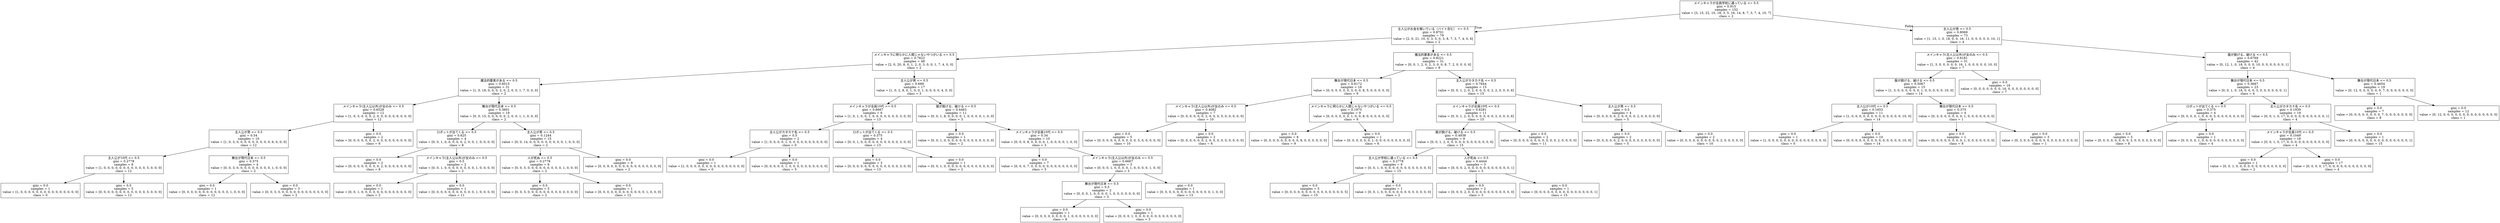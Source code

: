 digraph Tree {
node [shape=box] ;
0 [label="メインキャラが全員学校に通っている <= 0.5\ngini = 0.915\nsamples = 152\nvalue = [3, 15, 22, 10, 18, 3, 5, 16, 14, 8, 7, 3, 7, 4, 10, 7]\nclass = 2"] ;
1 [label="主人公がお金を稼いでいる（バイト含む） <= 0.5\ngini = 0.8701\nsamples = 79\nvalue = [2, 0, 21, 10, 0, 3, 5, 0, 3, 8, 7, 3, 7, 4, 0, 6]\nclass = 2"] ;
0 -> 1 [labeldistance=2.5, labelangle=45, headlabel="True"] ;
2 [label="メインキャラに明らかに人間じゃないやつがいる <= 0.5\ngini = 0.7622\nsamples = 48\nvalue = [2, 0, 20, 8, 0, 1, 2, 0, 3, 0, 0, 1, 7, 4, 0, 0]\nclass = 2"] ;
1 -> 2 ;
3 [label="魔法的要素がある <= 0.5\ngini = 0.6015\nsamples = 31\nvalue = [1, 0, 18, 0, 0, 0, 2, 0, 2, 0, 0, 1, 7, 0, 0, 0]\nclass = 2"] ;
2 -> 3 ;
4 [label="メインキャラ(主人公以外)が女のみ <= 0.5\ngini = 0.6528\nsamples = 12\nvalue = [1, 0, 3, 0, 0, 0, 2, 0, 0, 0, 0, 0, 6, 0, 0, 0]\nclass = 12"] ;
3 -> 4 ;
5 [label="主人公が男 <= 0.5\ngini = 0.54\nsamples = 10\nvalue = [1, 0, 3, 0, 0, 0, 0, 0, 0, 0, 0, 0, 6, 0, 0, 0]\nclass = 12"] ;
4 -> 5 ;
6 [label="主人公が10代 <= 0.5\ngini = 0.2778\nsamples = 6\nvalue = [1, 0, 0, 0, 0, 0, 0, 0, 0, 0, 0, 0, 5, 0, 0, 0]\nclass = 12"] ;
5 -> 6 ;
7 [label="gini = 0.0\nsamples = 1\nvalue = [1, 0, 0, 0, 0, 0, 0, 0, 0, 0, 0, 0, 0, 0, 0, 0]\nclass = 0"] ;
6 -> 7 ;
8 [label="gini = 0.0\nsamples = 5\nvalue = [0, 0, 0, 0, 0, 0, 0, 0, 0, 0, 0, 0, 5, 0, 0, 0]\nclass = 12"] ;
6 -> 8 ;
9 [label="舞台が現代日本 <= 0.5\ngini = 0.375\nsamples = 4\nvalue = [0, 0, 3, 0, 0, 0, 0, 0, 0, 0, 0, 0, 1, 0, 0, 0]\nclass = 2"] ;
5 -> 9 ;
10 [label="gini = 0.0\nsamples = 1\nvalue = [0, 0, 0, 0, 0, 0, 0, 0, 0, 0, 0, 0, 1, 0, 0, 0]\nclass = 12"] ;
9 -> 10 ;
11 [label="gini = 0.0\nsamples = 3\nvalue = [0, 0, 3, 0, 0, 0, 0, 0, 0, 0, 0, 0, 0, 0, 0, 0]\nclass = 2"] ;
9 -> 11 ;
12 [label="gini = 0.0\nsamples = 2\nvalue = [0, 0, 0, 0, 0, 0, 2, 0, 0, 0, 0, 0, 0, 0, 0, 0]\nclass = 6"] ;
4 -> 12 ;
13 [label="舞台が現代日本 <= 0.5\ngini = 0.3601\nsamples = 19\nvalue = [0, 0, 15, 0, 0, 0, 0, 0, 2, 0, 0, 1, 1, 0, 0, 0]\nclass = 2"] ;
3 -> 13 ;
14 [label="ロボットが出てくる <= 0.5\ngini = 0.625\nsamples = 4\nvalue = [0, 0, 1, 0, 0, 0, 0, 0, 2, 0, 0, 1, 0, 0, 0, 0]\nclass = 8"] ;
13 -> 14 ;
15 [label="gini = 0.0\nsamples = 2\nvalue = [0, 0, 0, 0, 0, 0, 0, 0, 2, 0, 0, 0, 0, 0, 0, 0]\nclass = 8"] ;
14 -> 15 ;
16 [label="メインキャラ(主人公以外)が女のみ <= 0.5\ngini = 0.5\nsamples = 2\nvalue = [0, 0, 1, 0, 0, 0, 0, 0, 0, 0, 0, 1, 0, 0, 0, 0]\nclass = 2"] ;
14 -> 16 ;
17 [label="gini = 0.0\nsamples = 1\nvalue = [0, 0, 1, 0, 0, 0, 0, 0, 0, 0, 0, 0, 0, 0, 0, 0]\nclass = 2"] ;
16 -> 17 ;
18 [label="gini = 0.0\nsamples = 1\nvalue = [0, 0, 0, 0, 0, 0, 0, 0, 0, 0, 0, 1, 0, 0, 0, 0]\nclass = 11"] ;
16 -> 18 ;
19 [label="主人公が男 <= 0.5\ngini = 0.1244\nsamples = 15\nvalue = [0, 0, 14, 0, 0, 0, 0, 0, 0, 0, 0, 0, 1, 0, 0, 0]\nclass = 2"] ;
13 -> 19 ;
20 [label="人が死ぬ <= 0.5\ngini = 0.2778\nsamples = 6\nvalue = [0, 0, 5, 0, 0, 0, 0, 0, 0, 0, 0, 0, 1, 0, 0, 0]\nclass = 2"] ;
19 -> 20 ;
21 [label="gini = 0.0\nsamples = 5\nvalue = [0, 0, 5, 0, 0, 0, 0, 0, 0, 0, 0, 0, 0, 0, 0, 0]\nclass = 2"] ;
20 -> 21 ;
22 [label="gini = 0.0\nsamples = 1\nvalue = [0, 0, 0, 0, 0, 0, 0, 0, 0, 0, 0, 0, 1, 0, 0, 0]\nclass = 12"] ;
20 -> 22 ;
23 [label="gini = 0.0\nsamples = 9\nvalue = [0, 0, 9, 0, 0, 0, 0, 0, 0, 0, 0, 0, 0, 0, 0, 0]\nclass = 2"] ;
19 -> 23 ;
24 [label="主人公が男 <= 0.5\ngini = 0.699\nsamples = 17\nvalue = [1, 0, 2, 8, 0, 1, 0, 0, 1, 0, 0, 0, 0, 4, 0, 0]\nclass = 3"] ;
2 -> 24 ;
25 [label="メインキャラが全員10代 <= 0.5\ngini = 0.6667\nsamples = 6\nvalue = [1, 0, 1, 0, 0, 1, 0, 0, 0, 0, 0, 0, 0, 3, 0, 0]\nclass = 13"] ;
24 -> 25 ;
26 [label="主人公がカタカナ名 <= 0.5\ngini = 0.5\nsamples = 2\nvalue = [1, 0, 0, 0, 0, 1, 0, 0, 0, 0, 0, 0, 0, 0, 0, 0]\nclass = 0"] ;
25 -> 26 ;
27 [label="gini = 0.0\nsamples = 1\nvalue = [1, 0, 0, 0, 0, 0, 0, 0, 0, 0, 0, 0, 0, 0, 0, 0]\nclass = 0"] ;
26 -> 27 ;
28 [label="gini = 0.0\nsamples = 1\nvalue = [0, 0, 0, 0, 0, 1, 0, 0, 0, 0, 0, 0, 0, 0, 0, 0]\nclass = 5"] ;
26 -> 28 ;
29 [label="ロボットが出てくる <= 0.5\ngini = 0.375\nsamples = 4\nvalue = [0, 0, 1, 0, 0, 0, 0, 0, 0, 0, 0, 0, 0, 3, 0, 0]\nclass = 13"] ;
25 -> 29 ;
30 [label="gini = 0.0\nsamples = 3\nvalue = [0, 0, 0, 0, 0, 0, 0, 0, 0, 0, 0, 0, 0, 3, 0, 0]\nclass = 13"] ;
29 -> 30 ;
31 [label="gini = 0.0\nsamples = 1\nvalue = [0, 0, 1, 0, 0, 0, 0, 0, 0, 0, 0, 0, 0, 0, 0, 0]\nclass = 2"] ;
29 -> 31 ;
32 [label="服が脱げる、破ける <= 0.5\ngini = 0.4463\nsamples = 11\nvalue = [0, 0, 1, 8, 0, 0, 0, 0, 1, 0, 0, 0, 0, 1, 0, 0]\nclass = 3"] ;
24 -> 32 ;
33 [label="gini = 0.0\nsamples = 1\nvalue = [0, 0, 1, 0, 0, 0, 0, 0, 0, 0, 0, 0, 0, 0, 0, 0]\nclass = 2"] ;
32 -> 33 ;
34 [label="メインキャラが全員10代 <= 0.5\ngini = 0.34\nsamples = 10\nvalue = [0, 0, 0, 8, 0, 0, 0, 0, 1, 0, 0, 0, 0, 1, 0, 0]\nclass = 3"] ;
32 -> 34 ;
35 [label="gini = 0.0\nsamples = 7\nvalue = [0, 0, 0, 7, 0, 0, 0, 0, 0, 0, 0, 0, 0, 0, 0, 0]\nclass = 3"] ;
34 -> 35 ;
36 [label="メインキャラ(主人公以外)が女のみ <= 0.5\ngini = 0.6667\nsamples = 3\nvalue = [0, 0, 0, 1, 0, 0, 0, 0, 1, 0, 0, 0, 0, 1, 0, 0]\nclass = 3"] ;
34 -> 36 ;
37 [label="舞台が現代日本 <= 0.5\ngini = 0.5\nsamples = 2\nvalue = [0, 0, 0, 1, 0, 0, 0, 0, 1, 0, 0, 0, 0, 0, 0, 0]\nclass = 3"] ;
36 -> 37 ;
38 [label="gini = 0.0\nsamples = 1\nvalue = [0, 0, 0, 0, 0, 0, 0, 0, 1, 0, 0, 0, 0, 0, 0, 0]\nclass = 8"] ;
37 -> 38 ;
39 [label="gini = 0.0\nsamples = 1\nvalue = [0, 0, 0, 1, 0, 0, 0, 0, 0, 0, 0, 0, 0, 0, 0, 0]\nclass = 3"] ;
37 -> 39 ;
40 [label="gini = 0.0\nsamples = 1\nvalue = [0, 0, 0, 0, 0, 0, 0, 0, 0, 0, 0, 0, 0, 1, 0, 0]\nclass = 13"] ;
36 -> 40 ;
41 [label="魔法的要素がある <= 0.5\ngini = 0.8221\nsamples = 31\nvalue = [0, 0, 1, 2, 0, 2, 3, 0, 0, 8, 7, 2, 0, 0, 0, 6]\nclass = 9"] ;
1 -> 41 ;
42 [label="舞台が現代日本 <= 0.5\ngini = 0.6172\nsamples = 16\nvalue = [0, 0, 0, 0, 0, 0, 3, 0, 0, 8, 5, 0, 0, 0, 0, 0]\nclass = 9"] ;
41 -> 42 ;
43 [label="メインキャラ(主人公以外)が女のみ <= 0.5\ngini = 0.4082\nsamples = 7\nvalue = [0, 0, 0, 0, 0, 0, 2, 0, 0, 0, 5, 0, 0, 0, 0, 0]\nclass = 10"] ;
42 -> 43 ;
44 [label="gini = 0.0\nsamples = 5\nvalue = [0, 0, 0, 0, 0, 0, 0, 0, 0, 0, 5, 0, 0, 0, 0, 0]\nclass = 10"] ;
43 -> 44 ;
45 [label="gini = 0.0\nsamples = 2\nvalue = [0, 0, 0, 0, 0, 0, 2, 0, 0, 0, 0, 0, 0, 0, 0, 0]\nclass = 6"] ;
43 -> 45 ;
46 [label="メインキャラに明らかに人間じゃないやつがいる <= 0.5\ngini = 0.1975\nsamples = 9\nvalue = [0, 0, 0, 0, 0, 0, 1, 0, 0, 8, 0, 0, 0, 0, 0, 0]\nclass = 9"] ;
42 -> 46 ;
47 [label="gini = 0.0\nsamples = 8\nvalue = [0, 0, 0, 0, 0, 0, 0, 0, 0, 8, 0, 0, 0, 0, 0, 0]\nclass = 9"] ;
46 -> 47 ;
48 [label="gini = 0.0\nsamples = 1\nvalue = [0, 0, 0, 0, 0, 0, 1, 0, 0, 0, 0, 0, 0, 0, 0, 0]\nclass = 6"] ;
46 -> 48 ;
49 [label="主人公がカタカナ名 <= 0.5\ngini = 0.7644\nsamples = 15\nvalue = [0, 0, 1, 2, 0, 2, 0, 0, 0, 0, 2, 2, 0, 0, 0, 6]\nclass = 15"] ;
41 -> 49 ;
50 [label="メインキャラが全員10代 <= 0.5\ngini = 0.6281\nsamples = 11\nvalue = [0, 0, 1, 2, 0, 0, 0, 0, 0, 0, 0, 2, 0, 0, 0, 6]\nclass = 15"] ;
49 -> 50 ;
51 [label="服が脱げる、破ける <= 0.5\ngini = 0.4938\nsamples = 9\nvalue = [0, 0, 1, 2, 0, 0, 0, 0, 0, 0, 0, 0, 0, 0, 0, 6]\nclass = 15"] ;
50 -> 51 ;
52 [label="主人公が学校に通っている <= 0.5\ngini = 0.2778\nsamples = 6\nvalue = [0, 0, 1, 0, 0, 0, 0, 0, 0, 0, 0, 0, 0, 0, 0, 5]\nclass = 15"] ;
51 -> 52 ;
53 [label="gini = 0.0\nsamples = 5\nvalue = [0, 0, 0, 0, 0, 0, 0, 0, 0, 0, 0, 0, 0, 0, 0, 5]\nclass = 15"] ;
52 -> 53 ;
54 [label="gini = 0.0\nsamples = 1\nvalue = [0, 0, 1, 0, 0, 0, 0, 0, 0, 0, 0, 0, 0, 0, 0, 0]\nclass = 2"] ;
52 -> 54 ;
55 [label="人が死ぬ <= 0.5\ngini = 0.4444\nsamples = 3\nvalue = [0, 0, 0, 2, 0, 0, 0, 0, 0, 0, 0, 0, 0, 0, 0, 1]\nclass = 3"] ;
51 -> 55 ;
56 [label="gini = 0.0\nsamples = 2\nvalue = [0, 0, 0, 2, 0, 0, 0, 0, 0, 0, 0, 0, 0, 0, 0, 0]\nclass = 3"] ;
55 -> 56 ;
57 [label="gini = 0.0\nsamples = 1\nvalue = [0, 0, 0, 0, 0, 0, 0, 0, 0, 0, 0, 0, 0, 0, 0, 1]\nclass = 15"] ;
55 -> 57 ;
58 [label="gini = 0.0\nsamples = 2\nvalue = [0, 0, 0, 0, 0, 0, 0, 0, 0, 0, 0, 2, 0, 0, 0, 0]\nclass = 11"] ;
50 -> 58 ;
59 [label="主人公が男 <= 0.5\ngini = 0.5\nsamples = 4\nvalue = [0, 0, 0, 0, 0, 2, 0, 0, 0, 0, 2, 0, 0, 0, 0, 0]\nclass = 5"] ;
49 -> 59 ;
60 [label="gini = 0.0\nsamples = 2\nvalue = [0, 0, 0, 0, 0, 2, 0, 0, 0, 0, 0, 0, 0, 0, 0, 0]\nclass = 5"] ;
59 -> 60 ;
61 [label="gini = 0.0\nsamples = 2\nvalue = [0, 0, 0, 0, 0, 0, 0, 0, 0, 0, 2, 0, 0, 0, 0, 0]\nclass = 10"] ;
59 -> 61 ;
62 [label="主人公が男 <= 0.5\ngini = 0.8069\nsamples = 73\nvalue = [1, 15, 1, 0, 18, 0, 0, 16, 11, 0, 0, 0, 0, 0, 10, 1]\nclass = 4"] ;
0 -> 62 [labeldistance=2.5, labelangle=-45, headlabel="False"] ;
63 [label="メインキャラ(主人公以外)が女のみ <= 0.5\ngini = 0.6181\nsamples = 31\nvalue = [1, 3, 0, 0, 0, 0, 0, 16, 1, 0, 0, 0, 0, 0, 10, 0]\nclass = 7"] ;
62 -> 63 ;
64 [label="服が脱げる、破ける <= 0.5\ngini = 0.5067\nsamples = 15\nvalue = [1, 3, 0, 0, 0, 0, 0, 0, 1, 0, 0, 0, 0, 0, 10, 0]\nclass = 14"] ;
63 -> 64 ;
65 [label="主人公が10代 <= 0.5\ngini = 0.1653\nsamples = 11\nvalue = [1, 0, 0, 0, 0, 0, 0, 0, 0, 0, 0, 0, 0, 0, 10, 0]\nclass = 14"] ;
64 -> 65 ;
66 [label="gini = 0.0\nsamples = 1\nvalue = [1, 0, 0, 0, 0, 0, 0, 0, 0, 0, 0, 0, 0, 0, 0, 0]\nclass = 0"] ;
65 -> 66 ;
67 [label="gini = 0.0\nsamples = 10\nvalue = [0, 0, 0, 0, 0, 0, 0, 0, 0, 0, 0, 0, 0, 0, 10, 0]\nclass = 14"] ;
65 -> 67 ;
68 [label="舞台が現代日本 <= 0.5\ngini = 0.375\nsamples = 4\nvalue = [0, 3, 0, 0, 0, 0, 0, 0, 1, 0, 0, 0, 0, 0, 0, 0]\nclass = 1"] ;
64 -> 68 ;
69 [label="gini = 0.0\nsamples = 1\nvalue = [0, 0, 0, 0, 0, 0, 0, 0, 1, 0, 0, 0, 0, 0, 0, 0]\nclass = 8"] ;
68 -> 69 ;
70 [label="gini = 0.0\nsamples = 3\nvalue = [0, 3, 0, 0, 0, 0, 0, 0, 0, 0, 0, 0, 0, 0, 0, 0]\nclass = 1"] ;
68 -> 70 ;
71 [label="gini = 0.0\nsamples = 16\nvalue = [0, 0, 0, 0, 0, 0, 0, 16, 0, 0, 0, 0, 0, 0, 0, 0]\nclass = 7"] ;
63 -> 71 ;
72 [label="服が脱げる、破ける <= 0.5\ngini = 0.6769\nsamples = 42\nvalue = [0, 12, 1, 0, 18, 0, 0, 0, 10, 0, 0, 0, 0, 0, 0, 1]\nclass = 4"] ;
62 -> 72 ;
73 [label="舞台が現代日本 <= 0.5\ngini = 0.3667\nsamples = 23\nvalue = [0, 0, 1, 0, 18, 0, 0, 0, 3, 0, 0, 0, 0, 0, 0, 1]\nclass = 4"] ;
72 -> 73 ;
74 [label="ロボットが出てくる <= 0.5\ngini = 0.375\nsamples = 4\nvalue = [0, 0, 0, 0, 1, 0, 0, 0, 3, 0, 0, 0, 0, 0, 0, 0]\nclass = 8"] ;
73 -> 74 ;
75 [label="gini = 0.0\nsamples = 3\nvalue = [0, 0, 0, 0, 0, 0, 0, 0, 3, 0, 0, 0, 0, 0, 0, 0]\nclass = 8"] ;
74 -> 75 ;
76 [label="gini = 0.0\nsamples = 1\nvalue = [0, 0, 0, 0, 1, 0, 0, 0, 0, 0, 0, 0, 0, 0, 0, 0]\nclass = 4"] ;
74 -> 76 ;
77 [label="主人公がカタカナ名 <= 0.5\ngini = 0.1939\nsamples = 19\nvalue = [0, 0, 1, 0, 17, 0, 0, 0, 0, 0, 0, 0, 0, 0, 0, 1]\nclass = 4"] ;
73 -> 77 ;
78 [label="メインキャラが全員10代 <= 0.5\ngini = 0.1049\nsamples = 18\nvalue = [0, 0, 1, 0, 17, 0, 0, 0, 0, 0, 0, 0, 0, 0, 0, 0]\nclass = 4"] ;
77 -> 78 ;
79 [label="gini = 0.0\nsamples = 1\nvalue = [0, 0, 1, 0, 0, 0, 0, 0, 0, 0, 0, 0, 0, 0, 0, 0]\nclass = 2"] ;
78 -> 79 ;
80 [label="gini = 0.0\nsamples = 17\nvalue = [0, 0, 0, 0, 17, 0, 0, 0, 0, 0, 0, 0, 0, 0, 0, 0]\nclass = 4"] ;
78 -> 80 ;
81 [label="gini = 0.0\nsamples = 1\nvalue = [0, 0, 0, 0, 0, 0, 0, 0, 0, 0, 0, 0, 0, 0, 0, 1]\nclass = 15"] ;
77 -> 81 ;
82 [label="舞台が現代日本 <= 0.5\ngini = 0.4654\nsamples = 19\nvalue = [0, 12, 0, 0, 0, 0, 0, 0, 7, 0, 0, 0, 0, 0, 0, 0]\nclass = 1"] ;
72 -> 82 ;
83 [label="gini = 0.0\nsamples = 7\nvalue = [0, 0, 0, 0, 0, 0, 0, 0, 7, 0, 0, 0, 0, 0, 0, 0]\nclass = 8"] ;
82 -> 83 ;
84 [label="gini = 0.0\nsamples = 12\nvalue = [0, 12, 0, 0, 0, 0, 0, 0, 0, 0, 0, 0, 0, 0, 0, 0]\nclass = 1"] ;
82 -> 84 ;
}